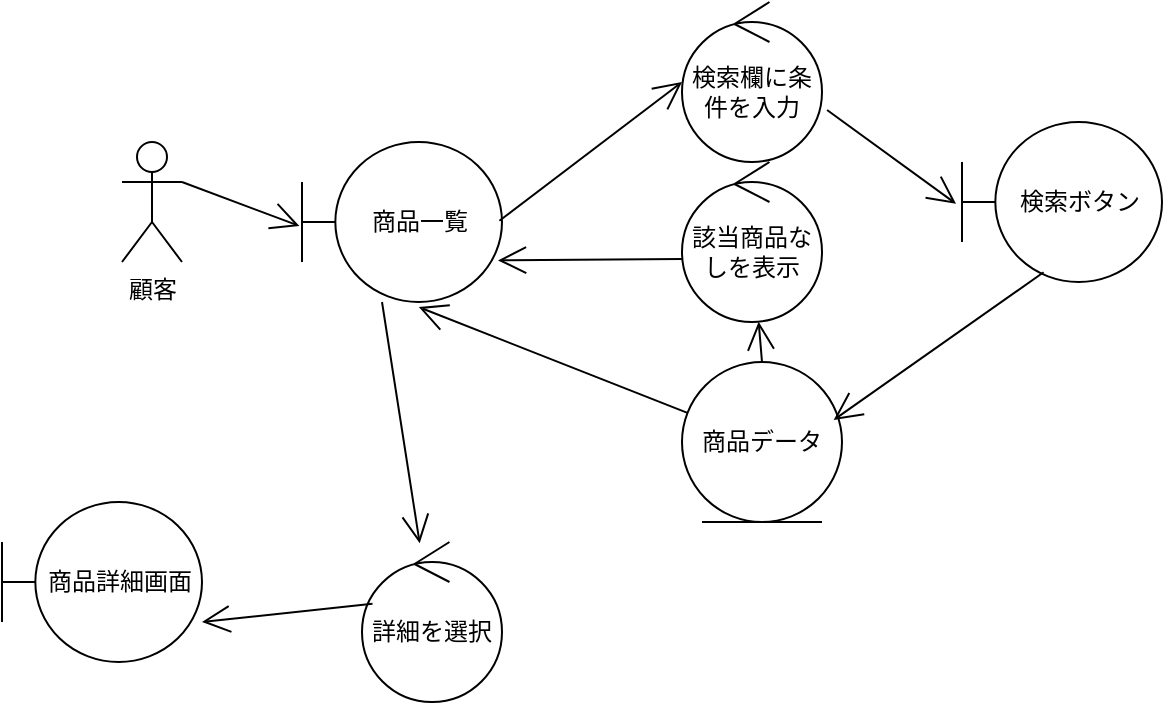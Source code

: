 <mxfile>
    <diagram id="D9uCIm3TT2ZVzZePj8hf" name="ページ1">
        <mxGraphModel dx="859" dy="441" grid="1" gridSize="10" guides="1" tooltips="1" connect="1" arrows="1" fold="1" page="1" pageScale="1" pageWidth="827" pageHeight="1169" math="0" shadow="0">
            <root>
                <mxCell id="0"/>
                <mxCell id="1" parent="0"/>
                <mxCell id="2" value="顧客" style="shape=umlActor;verticalLabelPosition=bottom;verticalAlign=top;html=1;" vertex="1" parent="1">
                    <mxGeometry x="280" y="190" width="30" height="60" as="geometry"/>
                </mxCell>
                <mxCell id="6" value="商品一覧" style="shape=umlBoundary;whiteSpace=wrap;html=1;" vertex="1" parent="1">
                    <mxGeometry x="370" y="190" width="100" height="80" as="geometry"/>
                </mxCell>
                <mxCell id="8" value="" style="endArrow=open;endFill=1;endSize=12;html=1;entryX=-0.013;entryY=0.525;entryDx=0;entryDy=0;entryPerimeter=0;exitX=1;exitY=0.333;exitDx=0;exitDy=0;exitPerimeter=0;" edge="1" parent="1" source="2" target="6">
                    <mxGeometry width="160" relative="1" as="geometry">
                        <mxPoint x="220" y="220" as="sourcePoint"/>
                        <mxPoint x="380" y="220" as="targetPoint"/>
                    </mxGeometry>
                </mxCell>
                <mxCell id="10" value="" style="endArrow=open;endFill=1;endSize=12;html=1;entryX=0;entryY=0.5;entryDx=0;entryDy=0;exitX=0.987;exitY=0.492;exitDx=0;exitDy=0;exitPerimeter=0;" edge="1" parent="1" source="6">
                    <mxGeometry width="160" relative="1" as="geometry">
                        <mxPoint x="340" y="260" as="sourcePoint"/>
                        <mxPoint x="560.0" y="160" as="targetPoint"/>
                    </mxGeometry>
                </mxCell>
                <mxCell id="13" value="検索欄に条件を入力" style="ellipse;shape=umlControl;whiteSpace=wrap;html=1;" vertex="1" parent="1">
                    <mxGeometry x="560" y="120" width="70" height="80" as="geometry"/>
                </mxCell>
                <mxCell id="14" value="検索ボタン" style="shape=umlBoundary;whiteSpace=wrap;html=1;" vertex="1" parent="1">
                    <mxGeometry x="700" y="180" width="100" height="80" as="geometry"/>
                </mxCell>
                <mxCell id="15" value="" style="endArrow=open;endFill=1;endSize=12;html=1;exitX=1.036;exitY=0.675;exitDx=0;exitDy=0;exitPerimeter=0;entryX=-0.03;entryY=0.511;entryDx=0;entryDy=0;entryPerimeter=0;" edge="1" parent="1" source="13" target="14">
                    <mxGeometry width="160" relative="1" as="geometry">
                        <mxPoint x="580" y="220" as="sourcePoint"/>
                        <mxPoint x="740" y="220" as="targetPoint"/>
                    </mxGeometry>
                </mxCell>
                <mxCell id="16" value="商品データ" style="ellipse;shape=umlEntity;whiteSpace=wrap;html=1;" vertex="1" parent="1">
                    <mxGeometry x="560" y="300" width="80" height="80" as="geometry"/>
                </mxCell>
                <mxCell id="17" value="" style="endArrow=open;endFill=1;endSize=12;html=1;exitX=0.408;exitY=0.939;exitDx=0;exitDy=0;exitPerimeter=0;entryX=0.948;entryY=0.362;entryDx=0;entryDy=0;entryPerimeter=0;" edge="1" parent="1" source="14" target="16">
                    <mxGeometry width="160" relative="1" as="geometry">
                        <mxPoint x="430" y="410" as="sourcePoint"/>
                        <mxPoint x="590" y="410" as="targetPoint"/>
                    </mxGeometry>
                </mxCell>
                <mxCell id="18" value="" style="endArrow=open;endFill=1;endSize=12;html=1;entryX=0.584;entryY=1.032;entryDx=0;entryDy=0;entryPerimeter=0;" edge="1" parent="1" source="16" target="6">
                    <mxGeometry width="160" relative="1" as="geometry">
                        <mxPoint x="430" y="340" as="sourcePoint"/>
                        <mxPoint x="510" y="340" as="targetPoint"/>
                    </mxGeometry>
                </mxCell>
                <mxCell id="23" value="詳細を選択" style="ellipse;shape=umlControl;whiteSpace=wrap;html=1;" vertex="1" parent="1">
                    <mxGeometry x="400" y="390" width="70" height="80" as="geometry"/>
                </mxCell>
                <mxCell id="24" value="商品詳細画面" style="shape=umlBoundary;whiteSpace=wrap;html=1;" vertex="1" parent="1">
                    <mxGeometry x="220" y="370" width="100" height="80" as="geometry"/>
                </mxCell>
                <mxCell id="25" value="" style="endArrow=open;endFill=1;endSize=12;html=1;exitX=0.075;exitY=0.386;exitDx=0;exitDy=0;exitPerimeter=0;entryX=1;entryY=0.75;entryDx=0;entryDy=0;entryPerimeter=0;" edge="1" parent="1" source="23" target="24">
                    <mxGeometry width="160" relative="1" as="geometry">
                        <mxPoint x="340" y="490" as="sourcePoint"/>
                        <mxPoint x="500" y="490" as="targetPoint"/>
                    </mxGeometry>
                </mxCell>
                <mxCell id="26" value="" style="endArrow=open;endFill=1;endSize=12;html=1;exitX=0.4;exitY=1;exitDx=0;exitDy=0;exitPerimeter=0;" edge="1" parent="1" source="6" target="23">
                    <mxGeometry width="160" relative="1" as="geometry">
                        <mxPoint x="420" y="330" as="sourcePoint"/>
                        <mxPoint x="420" y="360" as="targetPoint"/>
                    </mxGeometry>
                </mxCell>
                <mxCell id="27" value="該当商品なしを表示" style="ellipse;shape=umlControl;whiteSpace=wrap;html=1;" vertex="1" parent="1">
                    <mxGeometry x="560" y="200" width="70" height="80" as="geometry"/>
                </mxCell>
                <mxCell id="28" value="" style="endArrow=open;endFill=1;endSize=12;html=1;exitX=0.5;exitY=0;exitDx=0;exitDy=0;" edge="1" parent="1" source="16" target="27">
                    <mxGeometry width="160" relative="1" as="geometry">
                        <mxPoint x="690" y="390" as="sourcePoint"/>
                        <mxPoint x="850" y="390" as="targetPoint"/>
                    </mxGeometry>
                </mxCell>
                <mxCell id="30" value="" style="endArrow=open;endFill=1;endSize=12;html=1;exitX=-0.001;exitY=0.606;exitDx=0;exitDy=0;exitPerimeter=0;entryX=0.98;entryY=0.74;entryDx=0;entryDy=0;entryPerimeter=0;" edge="1" parent="1" source="27" target="6">
                    <mxGeometry width="160" relative="1" as="geometry">
                        <mxPoint x="430" y="380" as="sourcePoint"/>
                        <mxPoint x="590" y="380" as="targetPoint"/>
                    </mxGeometry>
                </mxCell>
            </root>
        </mxGraphModel>
    </diagram>
</mxfile>
